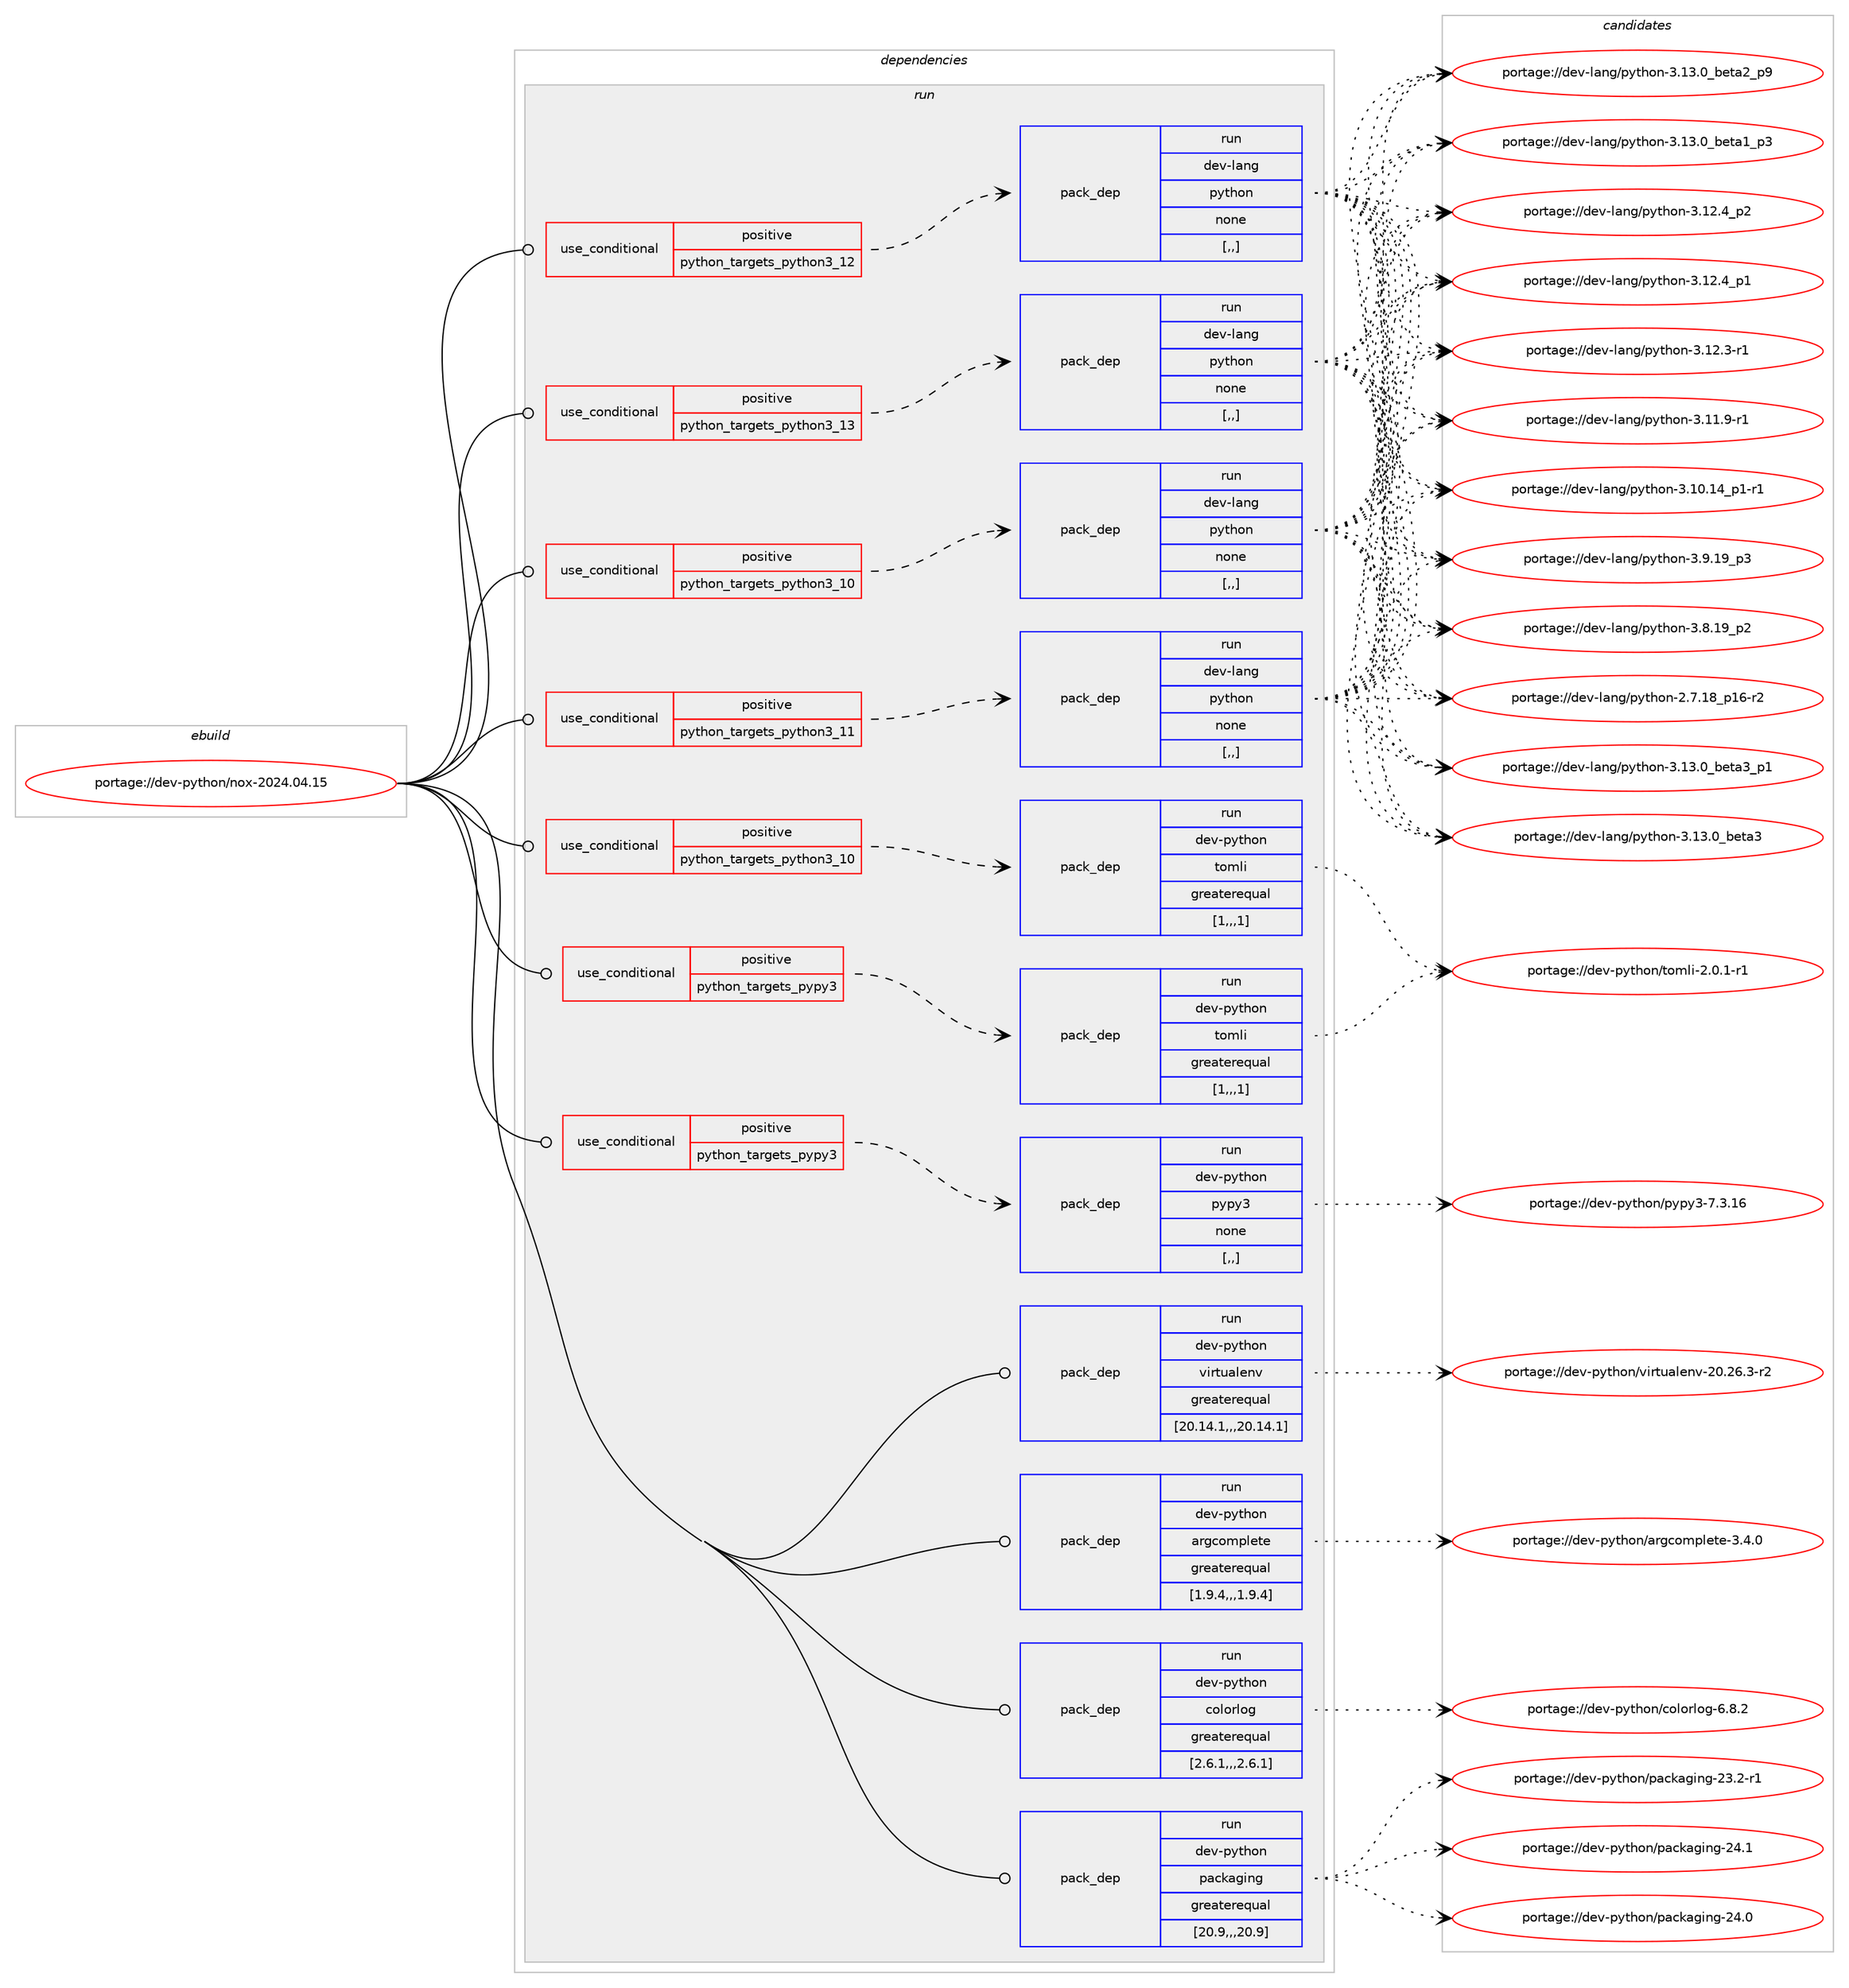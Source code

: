 digraph prolog {

# *************
# Graph options
# *************

newrank=true;
concentrate=true;
compound=true;
graph [rankdir=LR,fontname=Helvetica,fontsize=10,ranksep=1.5];#, ranksep=2.5, nodesep=0.2];
edge  [arrowhead=vee];
node  [fontname=Helvetica,fontsize=10];

# **********
# The ebuild
# **********

subgraph cluster_leftcol {
color=gray;
label=<<i>ebuild</i>>;
id [label="portage://dev-python/nox-2024.04.15", color=red, width=4, href="../dev-python/nox-2024.04.15.svg"];
}

# ****************
# The dependencies
# ****************

subgraph cluster_midcol {
color=gray;
label=<<i>dependencies</i>>;
subgraph cluster_compile {
fillcolor="#eeeeee";
style=filled;
label=<<i>compile</i>>;
}
subgraph cluster_compileandrun {
fillcolor="#eeeeee";
style=filled;
label=<<i>compile and run</i>>;
}
subgraph cluster_run {
fillcolor="#eeeeee";
style=filled;
label=<<i>run</i>>;
subgraph cond35192 {
dependency152209 [label=<<TABLE BORDER="0" CELLBORDER="1" CELLSPACING="0" CELLPADDING="4"><TR><TD ROWSPAN="3" CELLPADDING="10">use_conditional</TD></TR><TR><TD>positive</TD></TR><TR><TD>python_targets_pypy3</TD></TR></TABLE>>, shape=none, color=red];
subgraph pack115768 {
dependency152210 [label=<<TABLE BORDER="0" CELLBORDER="1" CELLSPACING="0" CELLPADDING="4" WIDTH="220"><TR><TD ROWSPAN="6" CELLPADDING="30">pack_dep</TD></TR><TR><TD WIDTH="110">run</TD></TR><TR><TD>dev-python</TD></TR><TR><TD>pypy3</TD></TR><TR><TD>none</TD></TR><TR><TD>[,,]</TD></TR></TABLE>>, shape=none, color=blue];
}
dependency152209:e -> dependency152210:w [weight=20,style="dashed",arrowhead="vee"];
}
id:e -> dependency152209:w [weight=20,style="solid",arrowhead="odot"];
subgraph cond35193 {
dependency152211 [label=<<TABLE BORDER="0" CELLBORDER="1" CELLSPACING="0" CELLPADDING="4"><TR><TD ROWSPAN="3" CELLPADDING="10">use_conditional</TD></TR><TR><TD>positive</TD></TR><TR><TD>python_targets_pypy3</TD></TR></TABLE>>, shape=none, color=red];
subgraph pack115769 {
dependency152212 [label=<<TABLE BORDER="0" CELLBORDER="1" CELLSPACING="0" CELLPADDING="4" WIDTH="220"><TR><TD ROWSPAN="6" CELLPADDING="30">pack_dep</TD></TR><TR><TD WIDTH="110">run</TD></TR><TR><TD>dev-python</TD></TR><TR><TD>tomli</TD></TR><TR><TD>greaterequal</TD></TR><TR><TD>[1,,,1]</TD></TR></TABLE>>, shape=none, color=blue];
}
dependency152211:e -> dependency152212:w [weight=20,style="dashed",arrowhead="vee"];
}
id:e -> dependency152211:w [weight=20,style="solid",arrowhead="odot"];
subgraph cond35194 {
dependency152213 [label=<<TABLE BORDER="0" CELLBORDER="1" CELLSPACING="0" CELLPADDING="4"><TR><TD ROWSPAN="3" CELLPADDING="10">use_conditional</TD></TR><TR><TD>positive</TD></TR><TR><TD>python_targets_python3_10</TD></TR></TABLE>>, shape=none, color=red];
subgraph pack115770 {
dependency152214 [label=<<TABLE BORDER="0" CELLBORDER="1" CELLSPACING="0" CELLPADDING="4" WIDTH="220"><TR><TD ROWSPAN="6" CELLPADDING="30">pack_dep</TD></TR><TR><TD WIDTH="110">run</TD></TR><TR><TD>dev-lang</TD></TR><TR><TD>python</TD></TR><TR><TD>none</TD></TR><TR><TD>[,,]</TD></TR></TABLE>>, shape=none, color=blue];
}
dependency152213:e -> dependency152214:w [weight=20,style="dashed",arrowhead="vee"];
}
id:e -> dependency152213:w [weight=20,style="solid",arrowhead="odot"];
subgraph cond35195 {
dependency152215 [label=<<TABLE BORDER="0" CELLBORDER="1" CELLSPACING="0" CELLPADDING="4"><TR><TD ROWSPAN="3" CELLPADDING="10">use_conditional</TD></TR><TR><TD>positive</TD></TR><TR><TD>python_targets_python3_10</TD></TR></TABLE>>, shape=none, color=red];
subgraph pack115771 {
dependency152216 [label=<<TABLE BORDER="0" CELLBORDER="1" CELLSPACING="0" CELLPADDING="4" WIDTH="220"><TR><TD ROWSPAN="6" CELLPADDING="30">pack_dep</TD></TR><TR><TD WIDTH="110">run</TD></TR><TR><TD>dev-python</TD></TR><TR><TD>tomli</TD></TR><TR><TD>greaterequal</TD></TR><TR><TD>[1,,,1]</TD></TR></TABLE>>, shape=none, color=blue];
}
dependency152215:e -> dependency152216:w [weight=20,style="dashed",arrowhead="vee"];
}
id:e -> dependency152215:w [weight=20,style="solid",arrowhead="odot"];
subgraph cond35196 {
dependency152217 [label=<<TABLE BORDER="0" CELLBORDER="1" CELLSPACING="0" CELLPADDING="4"><TR><TD ROWSPAN="3" CELLPADDING="10">use_conditional</TD></TR><TR><TD>positive</TD></TR><TR><TD>python_targets_python3_11</TD></TR></TABLE>>, shape=none, color=red];
subgraph pack115772 {
dependency152218 [label=<<TABLE BORDER="0" CELLBORDER="1" CELLSPACING="0" CELLPADDING="4" WIDTH="220"><TR><TD ROWSPAN="6" CELLPADDING="30">pack_dep</TD></TR><TR><TD WIDTH="110">run</TD></TR><TR><TD>dev-lang</TD></TR><TR><TD>python</TD></TR><TR><TD>none</TD></TR><TR><TD>[,,]</TD></TR></TABLE>>, shape=none, color=blue];
}
dependency152217:e -> dependency152218:w [weight=20,style="dashed",arrowhead="vee"];
}
id:e -> dependency152217:w [weight=20,style="solid",arrowhead="odot"];
subgraph cond35197 {
dependency152219 [label=<<TABLE BORDER="0" CELLBORDER="1" CELLSPACING="0" CELLPADDING="4"><TR><TD ROWSPAN="3" CELLPADDING="10">use_conditional</TD></TR><TR><TD>positive</TD></TR><TR><TD>python_targets_python3_12</TD></TR></TABLE>>, shape=none, color=red];
subgraph pack115773 {
dependency152220 [label=<<TABLE BORDER="0" CELLBORDER="1" CELLSPACING="0" CELLPADDING="4" WIDTH="220"><TR><TD ROWSPAN="6" CELLPADDING="30">pack_dep</TD></TR><TR><TD WIDTH="110">run</TD></TR><TR><TD>dev-lang</TD></TR><TR><TD>python</TD></TR><TR><TD>none</TD></TR><TR><TD>[,,]</TD></TR></TABLE>>, shape=none, color=blue];
}
dependency152219:e -> dependency152220:w [weight=20,style="dashed",arrowhead="vee"];
}
id:e -> dependency152219:w [weight=20,style="solid",arrowhead="odot"];
subgraph cond35198 {
dependency152221 [label=<<TABLE BORDER="0" CELLBORDER="1" CELLSPACING="0" CELLPADDING="4"><TR><TD ROWSPAN="3" CELLPADDING="10">use_conditional</TD></TR><TR><TD>positive</TD></TR><TR><TD>python_targets_python3_13</TD></TR></TABLE>>, shape=none, color=red];
subgraph pack115774 {
dependency152222 [label=<<TABLE BORDER="0" CELLBORDER="1" CELLSPACING="0" CELLPADDING="4" WIDTH="220"><TR><TD ROWSPAN="6" CELLPADDING="30">pack_dep</TD></TR><TR><TD WIDTH="110">run</TD></TR><TR><TD>dev-lang</TD></TR><TR><TD>python</TD></TR><TR><TD>none</TD></TR><TR><TD>[,,]</TD></TR></TABLE>>, shape=none, color=blue];
}
dependency152221:e -> dependency152222:w [weight=20,style="dashed",arrowhead="vee"];
}
id:e -> dependency152221:w [weight=20,style="solid",arrowhead="odot"];
subgraph pack115775 {
dependency152223 [label=<<TABLE BORDER="0" CELLBORDER="1" CELLSPACING="0" CELLPADDING="4" WIDTH="220"><TR><TD ROWSPAN="6" CELLPADDING="30">pack_dep</TD></TR><TR><TD WIDTH="110">run</TD></TR><TR><TD>dev-python</TD></TR><TR><TD>argcomplete</TD></TR><TR><TD>greaterequal</TD></TR><TR><TD>[1.9.4,,,1.9.4]</TD></TR></TABLE>>, shape=none, color=blue];
}
id:e -> dependency152223:w [weight=20,style="solid",arrowhead="odot"];
subgraph pack115776 {
dependency152224 [label=<<TABLE BORDER="0" CELLBORDER="1" CELLSPACING="0" CELLPADDING="4" WIDTH="220"><TR><TD ROWSPAN="6" CELLPADDING="30">pack_dep</TD></TR><TR><TD WIDTH="110">run</TD></TR><TR><TD>dev-python</TD></TR><TR><TD>colorlog</TD></TR><TR><TD>greaterequal</TD></TR><TR><TD>[2.6.1,,,2.6.1]</TD></TR></TABLE>>, shape=none, color=blue];
}
id:e -> dependency152224:w [weight=20,style="solid",arrowhead="odot"];
subgraph pack115777 {
dependency152225 [label=<<TABLE BORDER="0" CELLBORDER="1" CELLSPACING="0" CELLPADDING="4" WIDTH="220"><TR><TD ROWSPAN="6" CELLPADDING="30">pack_dep</TD></TR><TR><TD WIDTH="110">run</TD></TR><TR><TD>dev-python</TD></TR><TR><TD>packaging</TD></TR><TR><TD>greaterequal</TD></TR><TR><TD>[20.9,,,20.9]</TD></TR></TABLE>>, shape=none, color=blue];
}
id:e -> dependency152225:w [weight=20,style="solid",arrowhead="odot"];
subgraph pack115778 {
dependency152226 [label=<<TABLE BORDER="0" CELLBORDER="1" CELLSPACING="0" CELLPADDING="4" WIDTH="220"><TR><TD ROWSPAN="6" CELLPADDING="30">pack_dep</TD></TR><TR><TD WIDTH="110">run</TD></TR><TR><TD>dev-python</TD></TR><TR><TD>virtualenv</TD></TR><TR><TD>greaterequal</TD></TR><TR><TD>[20.14.1,,,20.14.1]</TD></TR></TABLE>>, shape=none, color=blue];
}
id:e -> dependency152226:w [weight=20,style="solid",arrowhead="odot"];
}
}

# **************
# The candidates
# **************

subgraph cluster_choices {
rank=same;
color=gray;
label=<<i>candidates</i>>;

subgraph choice115768 {
color=black;
nodesep=1;
choice10010111845112121116104111110471121211121215145554651464954 [label="portage://dev-python/pypy3-7.3.16", color=red, width=4,href="../dev-python/pypy3-7.3.16.svg"];
dependency152210:e -> choice10010111845112121116104111110471121211121215145554651464954:w [style=dotted,weight="100"];
}
subgraph choice115769 {
color=black;
nodesep=1;
choice10010111845112121116104111110471161111091081054550464846494511449 [label="portage://dev-python/tomli-2.0.1-r1", color=red, width=4,href="../dev-python/tomli-2.0.1-r1.svg"];
dependency152212:e -> choice10010111845112121116104111110471161111091081054550464846494511449:w [style=dotted,weight="100"];
}
subgraph choice115770 {
color=black;
nodesep=1;
choice10010111845108971101034711212111610411111045514649514648959810111697519511249 [label="portage://dev-lang/python-3.13.0_beta3_p1", color=red, width=4,href="../dev-lang/python-3.13.0_beta3_p1.svg"];
choice1001011184510897110103471121211161041111104551464951464895981011169751 [label="portage://dev-lang/python-3.13.0_beta3", color=red, width=4,href="../dev-lang/python-3.13.0_beta3.svg"];
choice10010111845108971101034711212111610411111045514649514648959810111697509511257 [label="portage://dev-lang/python-3.13.0_beta2_p9", color=red, width=4,href="../dev-lang/python-3.13.0_beta2_p9.svg"];
choice10010111845108971101034711212111610411111045514649514648959810111697499511251 [label="portage://dev-lang/python-3.13.0_beta1_p3", color=red, width=4,href="../dev-lang/python-3.13.0_beta1_p3.svg"];
choice100101118451089711010347112121116104111110455146495046529511250 [label="portage://dev-lang/python-3.12.4_p2", color=red, width=4,href="../dev-lang/python-3.12.4_p2.svg"];
choice100101118451089711010347112121116104111110455146495046529511249 [label="portage://dev-lang/python-3.12.4_p1", color=red, width=4,href="../dev-lang/python-3.12.4_p1.svg"];
choice100101118451089711010347112121116104111110455146495046514511449 [label="portage://dev-lang/python-3.12.3-r1", color=red, width=4,href="../dev-lang/python-3.12.3-r1.svg"];
choice100101118451089711010347112121116104111110455146494946574511449 [label="portage://dev-lang/python-3.11.9-r1", color=red, width=4,href="../dev-lang/python-3.11.9-r1.svg"];
choice100101118451089711010347112121116104111110455146494846495295112494511449 [label="portage://dev-lang/python-3.10.14_p1-r1", color=red, width=4,href="../dev-lang/python-3.10.14_p1-r1.svg"];
choice100101118451089711010347112121116104111110455146574649579511251 [label="portage://dev-lang/python-3.9.19_p3", color=red, width=4,href="../dev-lang/python-3.9.19_p3.svg"];
choice100101118451089711010347112121116104111110455146564649579511250 [label="portage://dev-lang/python-3.8.19_p2", color=red, width=4,href="../dev-lang/python-3.8.19_p2.svg"];
choice100101118451089711010347112121116104111110455046554649569511249544511450 [label="portage://dev-lang/python-2.7.18_p16-r2", color=red, width=4,href="../dev-lang/python-2.7.18_p16-r2.svg"];
dependency152214:e -> choice10010111845108971101034711212111610411111045514649514648959810111697519511249:w [style=dotted,weight="100"];
dependency152214:e -> choice1001011184510897110103471121211161041111104551464951464895981011169751:w [style=dotted,weight="100"];
dependency152214:e -> choice10010111845108971101034711212111610411111045514649514648959810111697509511257:w [style=dotted,weight="100"];
dependency152214:e -> choice10010111845108971101034711212111610411111045514649514648959810111697499511251:w [style=dotted,weight="100"];
dependency152214:e -> choice100101118451089711010347112121116104111110455146495046529511250:w [style=dotted,weight="100"];
dependency152214:e -> choice100101118451089711010347112121116104111110455146495046529511249:w [style=dotted,weight="100"];
dependency152214:e -> choice100101118451089711010347112121116104111110455146495046514511449:w [style=dotted,weight="100"];
dependency152214:e -> choice100101118451089711010347112121116104111110455146494946574511449:w [style=dotted,weight="100"];
dependency152214:e -> choice100101118451089711010347112121116104111110455146494846495295112494511449:w [style=dotted,weight="100"];
dependency152214:e -> choice100101118451089711010347112121116104111110455146574649579511251:w [style=dotted,weight="100"];
dependency152214:e -> choice100101118451089711010347112121116104111110455146564649579511250:w [style=dotted,weight="100"];
dependency152214:e -> choice100101118451089711010347112121116104111110455046554649569511249544511450:w [style=dotted,weight="100"];
}
subgraph choice115771 {
color=black;
nodesep=1;
choice10010111845112121116104111110471161111091081054550464846494511449 [label="portage://dev-python/tomli-2.0.1-r1", color=red, width=4,href="../dev-python/tomli-2.0.1-r1.svg"];
dependency152216:e -> choice10010111845112121116104111110471161111091081054550464846494511449:w [style=dotted,weight="100"];
}
subgraph choice115772 {
color=black;
nodesep=1;
choice10010111845108971101034711212111610411111045514649514648959810111697519511249 [label="portage://dev-lang/python-3.13.0_beta3_p1", color=red, width=4,href="../dev-lang/python-3.13.0_beta3_p1.svg"];
choice1001011184510897110103471121211161041111104551464951464895981011169751 [label="portage://dev-lang/python-3.13.0_beta3", color=red, width=4,href="../dev-lang/python-3.13.0_beta3.svg"];
choice10010111845108971101034711212111610411111045514649514648959810111697509511257 [label="portage://dev-lang/python-3.13.0_beta2_p9", color=red, width=4,href="../dev-lang/python-3.13.0_beta2_p9.svg"];
choice10010111845108971101034711212111610411111045514649514648959810111697499511251 [label="portage://dev-lang/python-3.13.0_beta1_p3", color=red, width=4,href="../dev-lang/python-3.13.0_beta1_p3.svg"];
choice100101118451089711010347112121116104111110455146495046529511250 [label="portage://dev-lang/python-3.12.4_p2", color=red, width=4,href="../dev-lang/python-3.12.4_p2.svg"];
choice100101118451089711010347112121116104111110455146495046529511249 [label="portage://dev-lang/python-3.12.4_p1", color=red, width=4,href="../dev-lang/python-3.12.4_p1.svg"];
choice100101118451089711010347112121116104111110455146495046514511449 [label="portage://dev-lang/python-3.12.3-r1", color=red, width=4,href="../dev-lang/python-3.12.3-r1.svg"];
choice100101118451089711010347112121116104111110455146494946574511449 [label="portage://dev-lang/python-3.11.9-r1", color=red, width=4,href="../dev-lang/python-3.11.9-r1.svg"];
choice100101118451089711010347112121116104111110455146494846495295112494511449 [label="portage://dev-lang/python-3.10.14_p1-r1", color=red, width=4,href="../dev-lang/python-3.10.14_p1-r1.svg"];
choice100101118451089711010347112121116104111110455146574649579511251 [label="portage://dev-lang/python-3.9.19_p3", color=red, width=4,href="../dev-lang/python-3.9.19_p3.svg"];
choice100101118451089711010347112121116104111110455146564649579511250 [label="portage://dev-lang/python-3.8.19_p2", color=red, width=4,href="../dev-lang/python-3.8.19_p2.svg"];
choice100101118451089711010347112121116104111110455046554649569511249544511450 [label="portage://dev-lang/python-2.7.18_p16-r2", color=red, width=4,href="../dev-lang/python-2.7.18_p16-r2.svg"];
dependency152218:e -> choice10010111845108971101034711212111610411111045514649514648959810111697519511249:w [style=dotted,weight="100"];
dependency152218:e -> choice1001011184510897110103471121211161041111104551464951464895981011169751:w [style=dotted,weight="100"];
dependency152218:e -> choice10010111845108971101034711212111610411111045514649514648959810111697509511257:w [style=dotted,weight="100"];
dependency152218:e -> choice10010111845108971101034711212111610411111045514649514648959810111697499511251:w [style=dotted,weight="100"];
dependency152218:e -> choice100101118451089711010347112121116104111110455146495046529511250:w [style=dotted,weight="100"];
dependency152218:e -> choice100101118451089711010347112121116104111110455146495046529511249:w [style=dotted,weight="100"];
dependency152218:e -> choice100101118451089711010347112121116104111110455146495046514511449:w [style=dotted,weight="100"];
dependency152218:e -> choice100101118451089711010347112121116104111110455146494946574511449:w [style=dotted,weight="100"];
dependency152218:e -> choice100101118451089711010347112121116104111110455146494846495295112494511449:w [style=dotted,weight="100"];
dependency152218:e -> choice100101118451089711010347112121116104111110455146574649579511251:w [style=dotted,weight="100"];
dependency152218:e -> choice100101118451089711010347112121116104111110455146564649579511250:w [style=dotted,weight="100"];
dependency152218:e -> choice100101118451089711010347112121116104111110455046554649569511249544511450:w [style=dotted,weight="100"];
}
subgraph choice115773 {
color=black;
nodesep=1;
choice10010111845108971101034711212111610411111045514649514648959810111697519511249 [label="portage://dev-lang/python-3.13.0_beta3_p1", color=red, width=4,href="../dev-lang/python-3.13.0_beta3_p1.svg"];
choice1001011184510897110103471121211161041111104551464951464895981011169751 [label="portage://dev-lang/python-3.13.0_beta3", color=red, width=4,href="../dev-lang/python-3.13.0_beta3.svg"];
choice10010111845108971101034711212111610411111045514649514648959810111697509511257 [label="portage://dev-lang/python-3.13.0_beta2_p9", color=red, width=4,href="../dev-lang/python-3.13.0_beta2_p9.svg"];
choice10010111845108971101034711212111610411111045514649514648959810111697499511251 [label="portage://dev-lang/python-3.13.0_beta1_p3", color=red, width=4,href="../dev-lang/python-3.13.0_beta1_p3.svg"];
choice100101118451089711010347112121116104111110455146495046529511250 [label="portage://dev-lang/python-3.12.4_p2", color=red, width=4,href="../dev-lang/python-3.12.4_p2.svg"];
choice100101118451089711010347112121116104111110455146495046529511249 [label="portage://dev-lang/python-3.12.4_p1", color=red, width=4,href="../dev-lang/python-3.12.4_p1.svg"];
choice100101118451089711010347112121116104111110455146495046514511449 [label="portage://dev-lang/python-3.12.3-r1", color=red, width=4,href="../dev-lang/python-3.12.3-r1.svg"];
choice100101118451089711010347112121116104111110455146494946574511449 [label="portage://dev-lang/python-3.11.9-r1", color=red, width=4,href="../dev-lang/python-3.11.9-r1.svg"];
choice100101118451089711010347112121116104111110455146494846495295112494511449 [label="portage://dev-lang/python-3.10.14_p1-r1", color=red, width=4,href="../dev-lang/python-3.10.14_p1-r1.svg"];
choice100101118451089711010347112121116104111110455146574649579511251 [label="portage://dev-lang/python-3.9.19_p3", color=red, width=4,href="../dev-lang/python-3.9.19_p3.svg"];
choice100101118451089711010347112121116104111110455146564649579511250 [label="portage://dev-lang/python-3.8.19_p2", color=red, width=4,href="../dev-lang/python-3.8.19_p2.svg"];
choice100101118451089711010347112121116104111110455046554649569511249544511450 [label="portage://dev-lang/python-2.7.18_p16-r2", color=red, width=4,href="../dev-lang/python-2.7.18_p16-r2.svg"];
dependency152220:e -> choice10010111845108971101034711212111610411111045514649514648959810111697519511249:w [style=dotted,weight="100"];
dependency152220:e -> choice1001011184510897110103471121211161041111104551464951464895981011169751:w [style=dotted,weight="100"];
dependency152220:e -> choice10010111845108971101034711212111610411111045514649514648959810111697509511257:w [style=dotted,weight="100"];
dependency152220:e -> choice10010111845108971101034711212111610411111045514649514648959810111697499511251:w [style=dotted,weight="100"];
dependency152220:e -> choice100101118451089711010347112121116104111110455146495046529511250:w [style=dotted,weight="100"];
dependency152220:e -> choice100101118451089711010347112121116104111110455146495046529511249:w [style=dotted,weight="100"];
dependency152220:e -> choice100101118451089711010347112121116104111110455146495046514511449:w [style=dotted,weight="100"];
dependency152220:e -> choice100101118451089711010347112121116104111110455146494946574511449:w [style=dotted,weight="100"];
dependency152220:e -> choice100101118451089711010347112121116104111110455146494846495295112494511449:w [style=dotted,weight="100"];
dependency152220:e -> choice100101118451089711010347112121116104111110455146574649579511251:w [style=dotted,weight="100"];
dependency152220:e -> choice100101118451089711010347112121116104111110455146564649579511250:w [style=dotted,weight="100"];
dependency152220:e -> choice100101118451089711010347112121116104111110455046554649569511249544511450:w [style=dotted,weight="100"];
}
subgraph choice115774 {
color=black;
nodesep=1;
choice10010111845108971101034711212111610411111045514649514648959810111697519511249 [label="portage://dev-lang/python-3.13.0_beta3_p1", color=red, width=4,href="../dev-lang/python-3.13.0_beta3_p1.svg"];
choice1001011184510897110103471121211161041111104551464951464895981011169751 [label="portage://dev-lang/python-3.13.0_beta3", color=red, width=4,href="../dev-lang/python-3.13.0_beta3.svg"];
choice10010111845108971101034711212111610411111045514649514648959810111697509511257 [label="portage://dev-lang/python-3.13.0_beta2_p9", color=red, width=4,href="../dev-lang/python-3.13.0_beta2_p9.svg"];
choice10010111845108971101034711212111610411111045514649514648959810111697499511251 [label="portage://dev-lang/python-3.13.0_beta1_p3", color=red, width=4,href="../dev-lang/python-3.13.0_beta1_p3.svg"];
choice100101118451089711010347112121116104111110455146495046529511250 [label="portage://dev-lang/python-3.12.4_p2", color=red, width=4,href="../dev-lang/python-3.12.4_p2.svg"];
choice100101118451089711010347112121116104111110455146495046529511249 [label="portage://dev-lang/python-3.12.4_p1", color=red, width=4,href="../dev-lang/python-3.12.4_p1.svg"];
choice100101118451089711010347112121116104111110455146495046514511449 [label="portage://dev-lang/python-3.12.3-r1", color=red, width=4,href="../dev-lang/python-3.12.3-r1.svg"];
choice100101118451089711010347112121116104111110455146494946574511449 [label="portage://dev-lang/python-3.11.9-r1", color=red, width=4,href="../dev-lang/python-3.11.9-r1.svg"];
choice100101118451089711010347112121116104111110455146494846495295112494511449 [label="portage://dev-lang/python-3.10.14_p1-r1", color=red, width=4,href="../dev-lang/python-3.10.14_p1-r1.svg"];
choice100101118451089711010347112121116104111110455146574649579511251 [label="portage://dev-lang/python-3.9.19_p3", color=red, width=4,href="../dev-lang/python-3.9.19_p3.svg"];
choice100101118451089711010347112121116104111110455146564649579511250 [label="portage://dev-lang/python-3.8.19_p2", color=red, width=4,href="../dev-lang/python-3.8.19_p2.svg"];
choice100101118451089711010347112121116104111110455046554649569511249544511450 [label="portage://dev-lang/python-2.7.18_p16-r2", color=red, width=4,href="../dev-lang/python-2.7.18_p16-r2.svg"];
dependency152222:e -> choice10010111845108971101034711212111610411111045514649514648959810111697519511249:w [style=dotted,weight="100"];
dependency152222:e -> choice1001011184510897110103471121211161041111104551464951464895981011169751:w [style=dotted,weight="100"];
dependency152222:e -> choice10010111845108971101034711212111610411111045514649514648959810111697509511257:w [style=dotted,weight="100"];
dependency152222:e -> choice10010111845108971101034711212111610411111045514649514648959810111697499511251:w [style=dotted,weight="100"];
dependency152222:e -> choice100101118451089711010347112121116104111110455146495046529511250:w [style=dotted,weight="100"];
dependency152222:e -> choice100101118451089711010347112121116104111110455146495046529511249:w [style=dotted,weight="100"];
dependency152222:e -> choice100101118451089711010347112121116104111110455146495046514511449:w [style=dotted,weight="100"];
dependency152222:e -> choice100101118451089711010347112121116104111110455146494946574511449:w [style=dotted,weight="100"];
dependency152222:e -> choice100101118451089711010347112121116104111110455146494846495295112494511449:w [style=dotted,weight="100"];
dependency152222:e -> choice100101118451089711010347112121116104111110455146574649579511251:w [style=dotted,weight="100"];
dependency152222:e -> choice100101118451089711010347112121116104111110455146564649579511250:w [style=dotted,weight="100"];
dependency152222:e -> choice100101118451089711010347112121116104111110455046554649569511249544511450:w [style=dotted,weight="100"];
}
subgraph choice115775 {
color=black;
nodesep=1;
choice10010111845112121116104111110479711410399111109112108101116101455146524648 [label="portage://dev-python/argcomplete-3.4.0", color=red, width=4,href="../dev-python/argcomplete-3.4.0.svg"];
dependency152223:e -> choice10010111845112121116104111110479711410399111109112108101116101455146524648:w [style=dotted,weight="100"];
}
subgraph choice115776 {
color=black;
nodesep=1;
choice100101118451121211161041111104799111108111114108111103455446564650 [label="portage://dev-python/colorlog-6.8.2", color=red, width=4,href="../dev-python/colorlog-6.8.2.svg"];
dependency152224:e -> choice100101118451121211161041111104799111108111114108111103455446564650:w [style=dotted,weight="100"];
}
subgraph choice115777 {
color=black;
nodesep=1;
choice10010111845112121116104111110471129799107971031051101034550524649 [label="portage://dev-python/packaging-24.1", color=red, width=4,href="../dev-python/packaging-24.1.svg"];
choice10010111845112121116104111110471129799107971031051101034550524648 [label="portage://dev-python/packaging-24.0", color=red, width=4,href="../dev-python/packaging-24.0.svg"];
choice100101118451121211161041111104711297991079710310511010345505146504511449 [label="portage://dev-python/packaging-23.2-r1", color=red, width=4,href="../dev-python/packaging-23.2-r1.svg"];
dependency152225:e -> choice10010111845112121116104111110471129799107971031051101034550524649:w [style=dotted,weight="100"];
dependency152225:e -> choice10010111845112121116104111110471129799107971031051101034550524648:w [style=dotted,weight="100"];
dependency152225:e -> choice100101118451121211161041111104711297991079710310511010345505146504511449:w [style=dotted,weight="100"];
}
subgraph choice115778 {
color=black;
nodesep=1;
choice10010111845112121116104111110471181051141161179710810111011845504846505446514511450 [label="portage://dev-python/virtualenv-20.26.3-r2", color=red, width=4,href="../dev-python/virtualenv-20.26.3-r2.svg"];
dependency152226:e -> choice10010111845112121116104111110471181051141161179710810111011845504846505446514511450:w [style=dotted,weight="100"];
}
}

}
